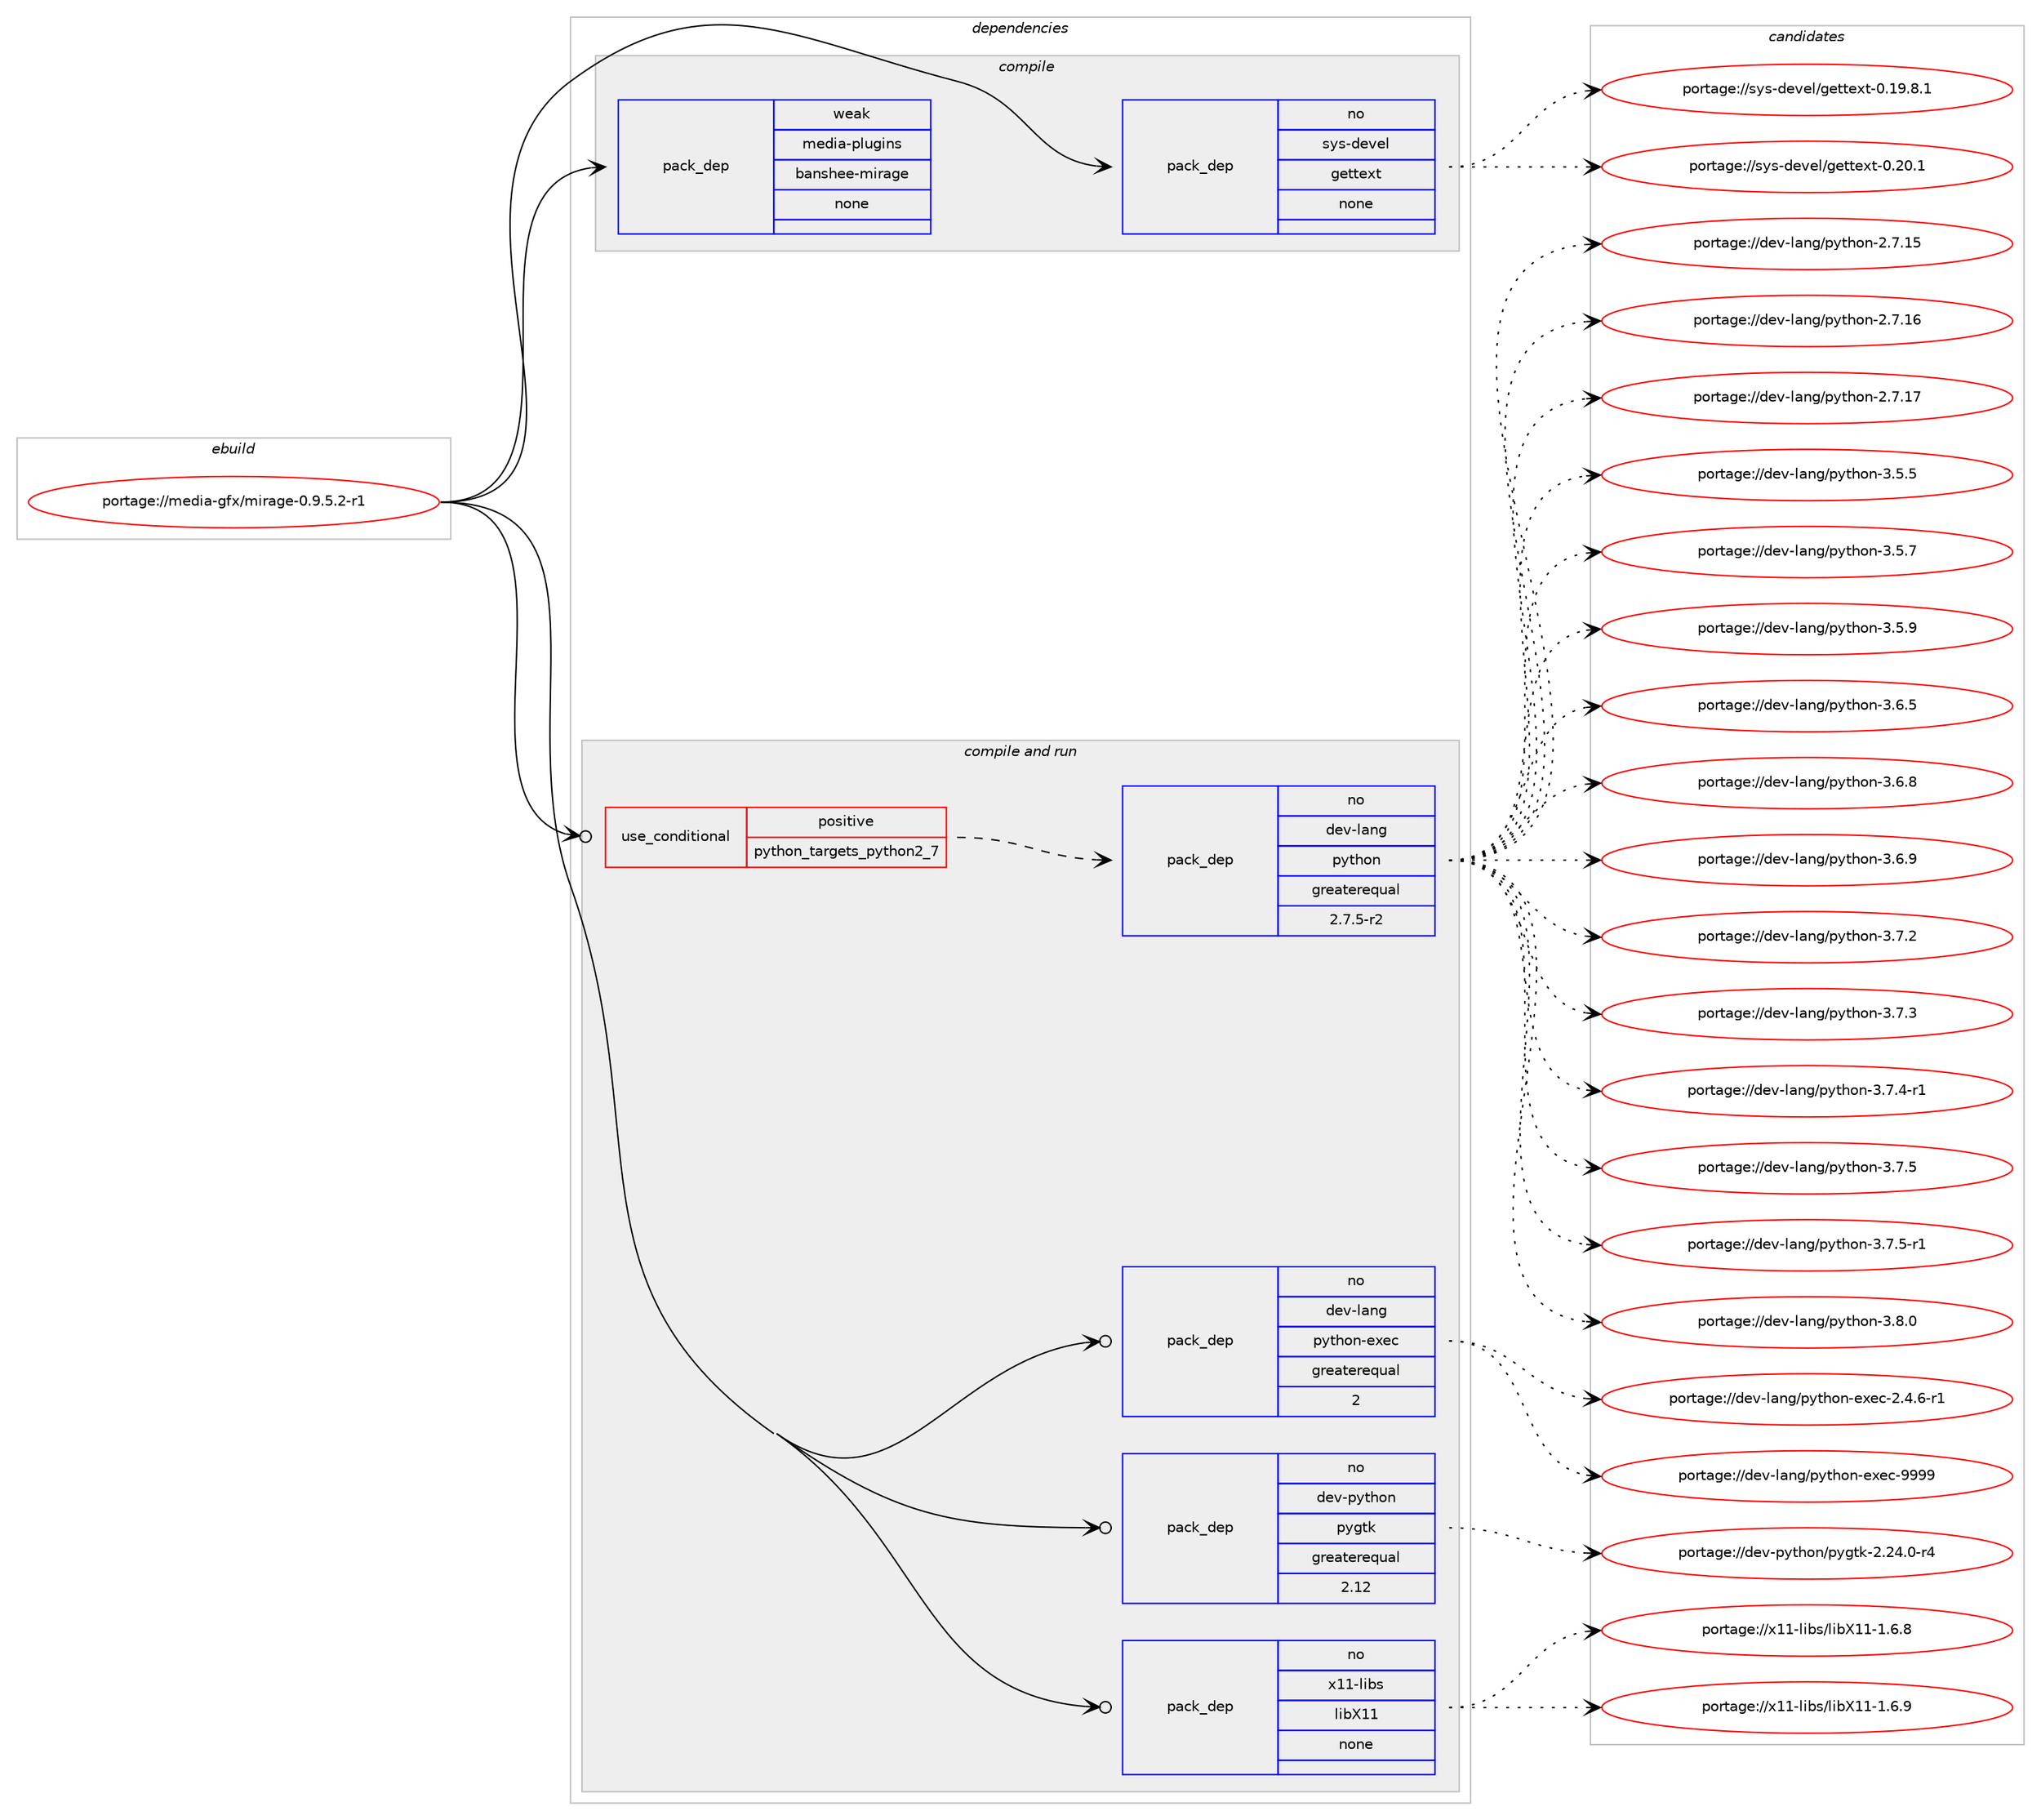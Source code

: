 digraph prolog {

# *************
# Graph options
# *************

newrank=true;
concentrate=true;
compound=true;
graph [rankdir=LR,fontname=Helvetica,fontsize=10,ranksep=1.5];#, ranksep=2.5, nodesep=0.2];
edge  [arrowhead=vee];
node  [fontname=Helvetica,fontsize=10];

# **********
# The ebuild
# **********

subgraph cluster_leftcol {
color=gray;
rank=same;
label=<<i>ebuild</i>>;
id [label="portage://media-gfx/mirage-0.9.5.2-r1", color=red, width=4, href="../media-gfx/mirage-0.9.5.2-r1.svg"];
}

# ****************
# The dependencies
# ****************

subgraph cluster_midcol {
color=gray;
label=<<i>dependencies</i>>;
subgraph cluster_compile {
fillcolor="#eeeeee";
style=filled;
label=<<i>compile</i>>;
subgraph pack231420 {
dependency315354 [label=<<TABLE BORDER="0" CELLBORDER="1" CELLSPACING="0" CELLPADDING="4" WIDTH="220"><TR><TD ROWSPAN="6" CELLPADDING="30">pack_dep</TD></TR><TR><TD WIDTH="110">no</TD></TR><TR><TD>sys-devel</TD></TR><TR><TD>gettext</TD></TR><TR><TD>none</TD></TR><TR><TD></TD></TR></TABLE>>, shape=none, color=blue];
}
id:e -> dependency315354:w [weight=20,style="solid",arrowhead="vee"];
subgraph pack231421 {
dependency315355 [label=<<TABLE BORDER="0" CELLBORDER="1" CELLSPACING="0" CELLPADDING="4" WIDTH="220"><TR><TD ROWSPAN="6" CELLPADDING="30">pack_dep</TD></TR><TR><TD WIDTH="110">weak</TD></TR><TR><TD>media-plugins</TD></TR><TR><TD>banshee-mirage</TD></TR><TR><TD>none</TD></TR><TR><TD></TD></TR></TABLE>>, shape=none, color=blue];
}
id:e -> dependency315355:w [weight=20,style="solid",arrowhead="vee"];
}
subgraph cluster_compileandrun {
fillcolor="#eeeeee";
style=filled;
label=<<i>compile and run</i>>;
subgraph cond78856 {
dependency315356 [label=<<TABLE BORDER="0" CELLBORDER="1" CELLSPACING="0" CELLPADDING="4"><TR><TD ROWSPAN="3" CELLPADDING="10">use_conditional</TD></TR><TR><TD>positive</TD></TR><TR><TD>python_targets_python2_7</TD></TR></TABLE>>, shape=none, color=red];
subgraph pack231422 {
dependency315357 [label=<<TABLE BORDER="0" CELLBORDER="1" CELLSPACING="0" CELLPADDING="4" WIDTH="220"><TR><TD ROWSPAN="6" CELLPADDING="30">pack_dep</TD></TR><TR><TD WIDTH="110">no</TD></TR><TR><TD>dev-lang</TD></TR><TR><TD>python</TD></TR><TR><TD>greaterequal</TD></TR><TR><TD>2.7.5-r2</TD></TR></TABLE>>, shape=none, color=blue];
}
dependency315356:e -> dependency315357:w [weight=20,style="dashed",arrowhead="vee"];
}
id:e -> dependency315356:w [weight=20,style="solid",arrowhead="odotvee"];
subgraph pack231423 {
dependency315358 [label=<<TABLE BORDER="0" CELLBORDER="1" CELLSPACING="0" CELLPADDING="4" WIDTH="220"><TR><TD ROWSPAN="6" CELLPADDING="30">pack_dep</TD></TR><TR><TD WIDTH="110">no</TD></TR><TR><TD>dev-lang</TD></TR><TR><TD>python-exec</TD></TR><TR><TD>greaterequal</TD></TR><TR><TD>2</TD></TR></TABLE>>, shape=none, color=blue];
}
id:e -> dependency315358:w [weight=20,style="solid",arrowhead="odotvee"];
subgraph pack231424 {
dependency315359 [label=<<TABLE BORDER="0" CELLBORDER="1" CELLSPACING="0" CELLPADDING="4" WIDTH="220"><TR><TD ROWSPAN="6" CELLPADDING="30">pack_dep</TD></TR><TR><TD WIDTH="110">no</TD></TR><TR><TD>dev-python</TD></TR><TR><TD>pygtk</TD></TR><TR><TD>greaterequal</TD></TR><TR><TD>2.12</TD></TR></TABLE>>, shape=none, color=blue];
}
id:e -> dependency315359:w [weight=20,style="solid",arrowhead="odotvee"];
subgraph pack231425 {
dependency315360 [label=<<TABLE BORDER="0" CELLBORDER="1" CELLSPACING="0" CELLPADDING="4" WIDTH="220"><TR><TD ROWSPAN="6" CELLPADDING="30">pack_dep</TD></TR><TR><TD WIDTH="110">no</TD></TR><TR><TD>x11-libs</TD></TR><TR><TD>libX11</TD></TR><TR><TD>none</TD></TR><TR><TD></TD></TR></TABLE>>, shape=none, color=blue];
}
id:e -> dependency315360:w [weight=20,style="solid",arrowhead="odotvee"];
}
subgraph cluster_run {
fillcolor="#eeeeee";
style=filled;
label=<<i>run</i>>;
}
}

# **************
# The candidates
# **************

subgraph cluster_choices {
rank=same;
color=gray;
label=<<i>candidates</i>>;

subgraph choice231420 {
color=black;
nodesep=1;
choiceportage1151211154510010111810110847103101116116101120116454846495746564649 [label="portage://sys-devel/gettext-0.19.8.1", color=red, width=4,href="../sys-devel/gettext-0.19.8.1.svg"];
choiceportage115121115451001011181011084710310111611610112011645484650484649 [label="portage://sys-devel/gettext-0.20.1", color=red, width=4,href="../sys-devel/gettext-0.20.1.svg"];
dependency315354:e -> choiceportage1151211154510010111810110847103101116116101120116454846495746564649:w [style=dotted,weight="100"];
dependency315354:e -> choiceportage115121115451001011181011084710310111611610112011645484650484649:w [style=dotted,weight="100"];
}
subgraph choice231421 {
color=black;
nodesep=1;
}
subgraph choice231422 {
color=black;
nodesep=1;
choiceportage10010111845108971101034711212111610411111045504655464953 [label="portage://dev-lang/python-2.7.15", color=red, width=4,href="../dev-lang/python-2.7.15.svg"];
choiceportage10010111845108971101034711212111610411111045504655464954 [label="portage://dev-lang/python-2.7.16", color=red, width=4,href="../dev-lang/python-2.7.16.svg"];
choiceportage10010111845108971101034711212111610411111045504655464955 [label="portage://dev-lang/python-2.7.17", color=red, width=4,href="../dev-lang/python-2.7.17.svg"];
choiceportage100101118451089711010347112121116104111110455146534653 [label="portage://dev-lang/python-3.5.5", color=red, width=4,href="../dev-lang/python-3.5.5.svg"];
choiceportage100101118451089711010347112121116104111110455146534655 [label="portage://dev-lang/python-3.5.7", color=red, width=4,href="../dev-lang/python-3.5.7.svg"];
choiceportage100101118451089711010347112121116104111110455146534657 [label="portage://dev-lang/python-3.5.9", color=red, width=4,href="../dev-lang/python-3.5.9.svg"];
choiceportage100101118451089711010347112121116104111110455146544653 [label="portage://dev-lang/python-3.6.5", color=red, width=4,href="../dev-lang/python-3.6.5.svg"];
choiceportage100101118451089711010347112121116104111110455146544656 [label="portage://dev-lang/python-3.6.8", color=red, width=4,href="../dev-lang/python-3.6.8.svg"];
choiceportage100101118451089711010347112121116104111110455146544657 [label="portage://dev-lang/python-3.6.9", color=red, width=4,href="../dev-lang/python-3.6.9.svg"];
choiceportage100101118451089711010347112121116104111110455146554650 [label="portage://dev-lang/python-3.7.2", color=red, width=4,href="../dev-lang/python-3.7.2.svg"];
choiceportage100101118451089711010347112121116104111110455146554651 [label="portage://dev-lang/python-3.7.3", color=red, width=4,href="../dev-lang/python-3.7.3.svg"];
choiceportage1001011184510897110103471121211161041111104551465546524511449 [label="portage://dev-lang/python-3.7.4-r1", color=red, width=4,href="../dev-lang/python-3.7.4-r1.svg"];
choiceportage100101118451089711010347112121116104111110455146554653 [label="portage://dev-lang/python-3.7.5", color=red, width=4,href="../dev-lang/python-3.7.5.svg"];
choiceportage1001011184510897110103471121211161041111104551465546534511449 [label="portage://dev-lang/python-3.7.5-r1", color=red, width=4,href="../dev-lang/python-3.7.5-r1.svg"];
choiceportage100101118451089711010347112121116104111110455146564648 [label="portage://dev-lang/python-3.8.0", color=red, width=4,href="../dev-lang/python-3.8.0.svg"];
dependency315357:e -> choiceportage10010111845108971101034711212111610411111045504655464953:w [style=dotted,weight="100"];
dependency315357:e -> choiceportage10010111845108971101034711212111610411111045504655464954:w [style=dotted,weight="100"];
dependency315357:e -> choiceportage10010111845108971101034711212111610411111045504655464955:w [style=dotted,weight="100"];
dependency315357:e -> choiceportage100101118451089711010347112121116104111110455146534653:w [style=dotted,weight="100"];
dependency315357:e -> choiceportage100101118451089711010347112121116104111110455146534655:w [style=dotted,weight="100"];
dependency315357:e -> choiceportage100101118451089711010347112121116104111110455146534657:w [style=dotted,weight="100"];
dependency315357:e -> choiceportage100101118451089711010347112121116104111110455146544653:w [style=dotted,weight="100"];
dependency315357:e -> choiceportage100101118451089711010347112121116104111110455146544656:w [style=dotted,weight="100"];
dependency315357:e -> choiceportage100101118451089711010347112121116104111110455146544657:w [style=dotted,weight="100"];
dependency315357:e -> choiceportage100101118451089711010347112121116104111110455146554650:w [style=dotted,weight="100"];
dependency315357:e -> choiceportage100101118451089711010347112121116104111110455146554651:w [style=dotted,weight="100"];
dependency315357:e -> choiceportage1001011184510897110103471121211161041111104551465546524511449:w [style=dotted,weight="100"];
dependency315357:e -> choiceportage100101118451089711010347112121116104111110455146554653:w [style=dotted,weight="100"];
dependency315357:e -> choiceportage1001011184510897110103471121211161041111104551465546534511449:w [style=dotted,weight="100"];
dependency315357:e -> choiceportage100101118451089711010347112121116104111110455146564648:w [style=dotted,weight="100"];
}
subgraph choice231423 {
color=black;
nodesep=1;
choiceportage10010111845108971101034711212111610411111045101120101994550465246544511449 [label="portage://dev-lang/python-exec-2.4.6-r1", color=red, width=4,href="../dev-lang/python-exec-2.4.6-r1.svg"];
choiceportage10010111845108971101034711212111610411111045101120101994557575757 [label="portage://dev-lang/python-exec-9999", color=red, width=4,href="../dev-lang/python-exec-9999.svg"];
dependency315358:e -> choiceportage10010111845108971101034711212111610411111045101120101994550465246544511449:w [style=dotted,weight="100"];
dependency315358:e -> choiceportage10010111845108971101034711212111610411111045101120101994557575757:w [style=dotted,weight="100"];
}
subgraph choice231424 {
color=black;
nodesep=1;
choiceportage1001011184511212111610411111047112121103116107455046505246484511452 [label="portage://dev-python/pygtk-2.24.0-r4", color=red, width=4,href="../dev-python/pygtk-2.24.0-r4.svg"];
dependency315359:e -> choiceportage1001011184511212111610411111047112121103116107455046505246484511452:w [style=dotted,weight="100"];
}
subgraph choice231425 {
color=black;
nodesep=1;
choiceportage120494945108105981154710810598884949454946544656 [label="portage://x11-libs/libX11-1.6.8", color=red, width=4,href="../x11-libs/libX11-1.6.8.svg"];
choiceportage120494945108105981154710810598884949454946544657 [label="portage://x11-libs/libX11-1.6.9", color=red, width=4,href="../x11-libs/libX11-1.6.9.svg"];
dependency315360:e -> choiceportage120494945108105981154710810598884949454946544656:w [style=dotted,weight="100"];
dependency315360:e -> choiceportage120494945108105981154710810598884949454946544657:w [style=dotted,weight="100"];
}
}

}
